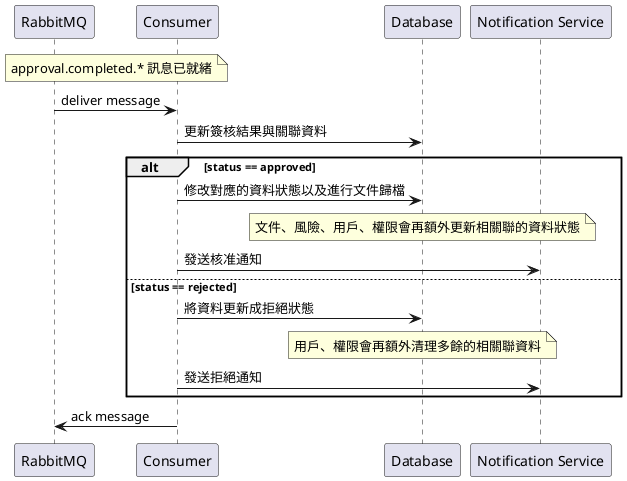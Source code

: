 @startuml

participant RabbitMQ
participant Consumer as Worker
participant Database
participant Notify as "Notification Service"

note over RabbitMQ, Worker: approval.completed.* 訊息已就緒

RabbitMQ -> Worker: deliver message
Worker -> Database: 更新簽核結果與關聯資料

alt status == approved
    Worker -> Database: 修改對應的資料狀態以及進行文件歸檔
    note over Database: 文件、風險、用戶、權限會再額外更新相關聯的資料狀態
    Worker -> Notify: 發送核准通知
else status == rejected
    Worker -> Database: 將資料更新成拒絕狀態
    note over Database: 用戶、權限會再額外清理多餘的相關聯資料
    Worker -> Notify: 發送拒絕通知
end

Worker -> RabbitMQ: ack message

@enduml
